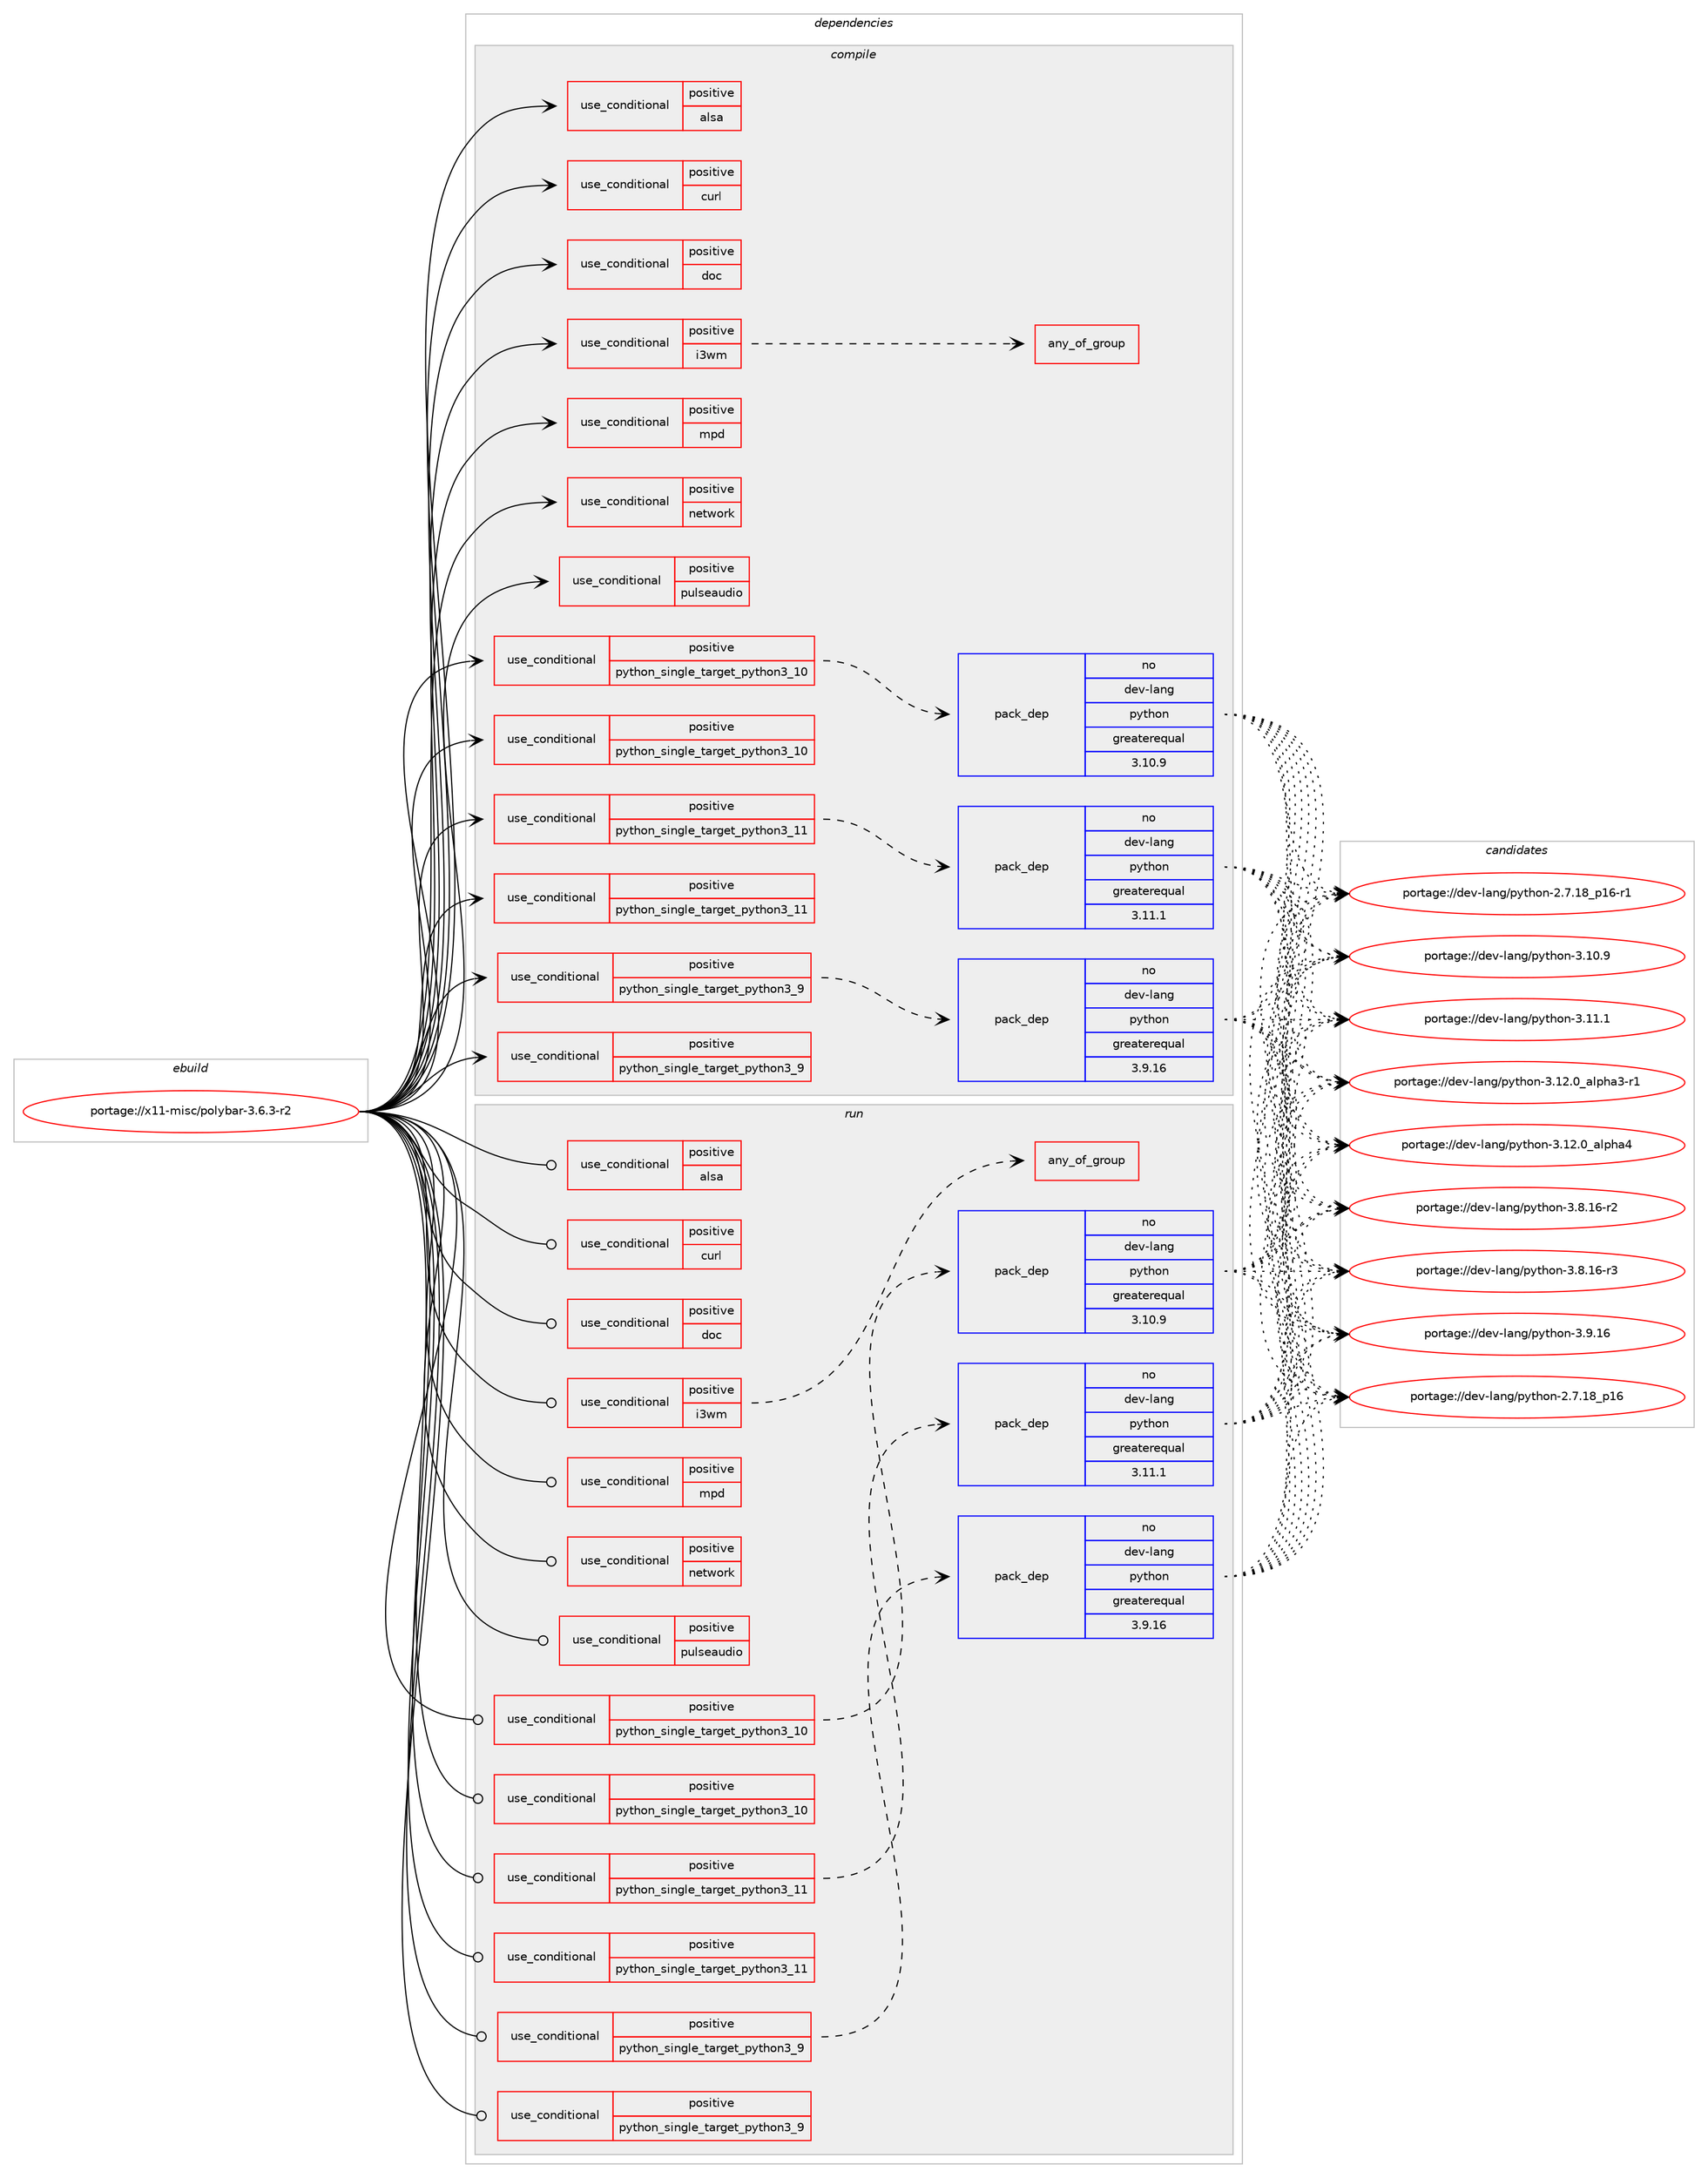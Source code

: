 digraph prolog {

# *************
# Graph options
# *************

newrank=true;
concentrate=true;
compound=true;
graph [rankdir=LR,fontname=Helvetica,fontsize=10,ranksep=1.5];#, ranksep=2.5, nodesep=0.2];
edge  [arrowhead=vee];
node  [fontname=Helvetica,fontsize=10];

# **********
# The ebuild
# **********

subgraph cluster_leftcol {
color=gray;
rank=same;
label=<<i>ebuild</i>>;
id [label="portage://x11-misc/polybar-3.6.3-r2", color=red, width=4, href="../x11-misc/polybar-3.6.3-r2.svg"];
}

# ****************
# The dependencies
# ****************

subgraph cluster_midcol {
color=gray;
label=<<i>dependencies</i>>;
subgraph cluster_compile {
fillcolor="#eeeeee";
style=filled;
label=<<i>compile</i>>;
subgraph cond6397 {
dependency10341 [label=<<TABLE BORDER="0" CELLBORDER="1" CELLSPACING="0" CELLPADDING="4"><TR><TD ROWSPAN="3" CELLPADDING="10">use_conditional</TD></TR><TR><TD>positive</TD></TR><TR><TD>alsa</TD></TR></TABLE>>, shape=none, color=red];
# *** BEGIN UNKNOWN DEPENDENCY TYPE (TODO) ***
# dependency10341 -> package_dependency(portage://x11-misc/polybar-3.6.3-r2,install,no,media-libs,alsa-lib,none,[,,],[],[])
# *** END UNKNOWN DEPENDENCY TYPE (TODO) ***

}
id:e -> dependency10341:w [weight=20,style="solid",arrowhead="vee"];
subgraph cond6398 {
dependency10342 [label=<<TABLE BORDER="0" CELLBORDER="1" CELLSPACING="0" CELLPADDING="4"><TR><TD ROWSPAN="3" CELLPADDING="10">use_conditional</TD></TR><TR><TD>positive</TD></TR><TR><TD>curl</TD></TR></TABLE>>, shape=none, color=red];
# *** BEGIN UNKNOWN DEPENDENCY TYPE (TODO) ***
# dependency10342 -> package_dependency(portage://x11-misc/polybar-3.6.3-r2,install,no,net-misc,curl,none,[,,],[],[])
# *** END UNKNOWN DEPENDENCY TYPE (TODO) ***

}
id:e -> dependency10342:w [weight=20,style="solid",arrowhead="vee"];
subgraph cond6399 {
dependency10343 [label=<<TABLE BORDER="0" CELLBORDER="1" CELLSPACING="0" CELLPADDING="4"><TR><TD ROWSPAN="3" CELLPADDING="10">use_conditional</TD></TR><TR><TD>positive</TD></TR><TR><TD>doc</TD></TR></TABLE>>, shape=none, color=red];
# *** BEGIN UNKNOWN DEPENDENCY TYPE (TODO) ***
# dependency10343 -> package_dependency(portage://x11-misc/polybar-3.6.3-r2,install,no,dev-python,sphinx,none,[,,],[],[])
# *** END UNKNOWN DEPENDENCY TYPE (TODO) ***

}
id:e -> dependency10343:w [weight=20,style="solid",arrowhead="vee"];
subgraph cond6400 {
dependency10344 [label=<<TABLE BORDER="0" CELLBORDER="1" CELLSPACING="0" CELLPADDING="4"><TR><TD ROWSPAN="3" CELLPADDING="10">use_conditional</TD></TR><TR><TD>positive</TD></TR><TR><TD>i3wm</TD></TR></TABLE>>, shape=none, color=red];
# *** BEGIN UNKNOWN DEPENDENCY TYPE (TODO) ***
# dependency10344 -> package_dependency(portage://x11-misc/polybar-3.6.3-r2,install,no,dev-libs,jsoncpp,none,[,,],any_same_slot,[])
# *** END UNKNOWN DEPENDENCY TYPE (TODO) ***

subgraph any120 {
dependency10345 [label=<<TABLE BORDER="0" CELLBORDER="1" CELLSPACING="0" CELLPADDING="4"><TR><TD CELLPADDING="10">any_of_group</TD></TR></TABLE>>, shape=none, color=red];# *** BEGIN UNKNOWN DEPENDENCY TYPE (TODO) ***
# dependency10345 -> package_dependency(portage://x11-misc/polybar-3.6.3-r2,install,no,x11-wm,i3,none,[,,],[],[])
# *** END UNKNOWN DEPENDENCY TYPE (TODO) ***

# *** BEGIN UNKNOWN DEPENDENCY TYPE (TODO) ***
# dependency10345 -> package_dependency(portage://x11-misc/polybar-3.6.3-r2,install,no,x11-wm,i3-gaps,none,[,,],[],[])
# *** END UNKNOWN DEPENDENCY TYPE (TODO) ***

}
dependency10344:e -> dependency10345:w [weight=20,style="dashed",arrowhead="vee"];
}
id:e -> dependency10344:w [weight=20,style="solid",arrowhead="vee"];
subgraph cond6401 {
dependency10346 [label=<<TABLE BORDER="0" CELLBORDER="1" CELLSPACING="0" CELLPADDING="4"><TR><TD ROWSPAN="3" CELLPADDING="10">use_conditional</TD></TR><TR><TD>positive</TD></TR><TR><TD>mpd</TD></TR></TABLE>>, shape=none, color=red];
# *** BEGIN UNKNOWN DEPENDENCY TYPE (TODO) ***
# dependency10346 -> package_dependency(portage://x11-misc/polybar-3.6.3-r2,install,no,media-libs,libmpdclient,none,[,,],[],[])
# *** END UNKNOWN DEPENDENCY TYPE (TODO) ***

}
id:e -> dependency10346:w [weight=20,style="solid",arrowhead="vee"];
subgraph cond6402 {
dependency10347 [label=<<TABLE BORDER="0" CELLBORDER="1" CELLSPACING="0" CELLPADDING="4"><TR><TD ROWSPAN="3" CELLPADDING="10">use_conditional</TD></TR><TR><TD>positive</TD></TR><TR><TD>network</TD></TR></TABLE>>, shape=none, color=red];
# *** BEGIN UNKNOWN DEPENDENCY TYPE (TODO) ***
# dependency10347 -> package_dependency(portage://x11-misc/polybar-3.6.3-r2,install,no,dev-libs,libnl,none,[,,],[slot(3)],[])
# *** END UNKNOWN DEPENDENCY TYPE (TODO) ***

}
id:e -> dependency10347:w [weight=20,style="solid",arrowhead="vee"];
subgraph cond6403 {
dependency10348 [label=<<TABLE BORDER="0" CELLBORDER="1" CELLSPACING="0" CELLPADDING="4"><TR><TD ROWSPAN="3" CELLPADDING="10">use_conditional</TD></TR><TR><TD>positive</TD></TR><TR><TD>pulseaudio</TD></TR></TABLE>>, shape=none, color=red];
# *** BEGIN UNKNOWN DEPENDENCY TYPE (TODO) ***
# dependency10348 -> package_dependency(portage://x11-misc/polybar-3.6.3-r2,install,no,media-sound,pulseaudio,none,[,,],[],[])
# *** END UNKNOWN DEPENDENCY TYPE (TODO) ***

}
id:e -> dependency10348:w [weight=20,style="solid",arrowhead="vee"];
subgraph cond6404 {
dependency10349 [label=<<TABLE BORDER="0" CELLBORDER="1" CELLSPACING="0" CELLPADDING="4"><TR><TD ROWSPAN="3" CELLPADDING="10">use_conditional</TD></TR><TR><TD>positive</TD></TR><TR><TD>python_single_target_python3_10</TD></TR></TABLE>>, shape=none, color=red];
subgraph pack3818 {
dependency10350 [label=<<TABLE BORDER="0" CELLBORDER="1" CELLSPACING="0" CELLPADDING="4" WIDTH="220"><TR><TD ROWSPAN="6" CELLPADDING="30">pack_dep</TD></TR><TR><TD WIDTH="110">no</TD></TR><TR><TD>dev-lang</TD></TR><TR><TD>python</TD></TR><TR><TD>greaterequal</TD></TR><TR><TD>3.10.9</TD></TR></TABLE>>, shape=none, color=blue];
}
dependency10349:e -> dependency10350:w [weight=20,style="dashed",arrowhead="vee"];
}
id:e -> dependency10349:w [weight=20,style="solid",arrowhead="vee"];
subgraph cond6405 {
dependency10351 [label=<<TABLE BORDER="0" CELLBORDER="1" CELLSPACING="0" CELLPADDING="4"><TR><TD ROWSPAN="3" CELLPADDING="10">use_conditional</TD></TR><TR><TD>positive</TD></TR><TR><TD>python_single_target_python3_10</TD></TR></TABLE>>, shape=none, color=red];
# *** BEGIN UNKNOWN DEPENDENCY TYPE (TODO) ***
# dependency10351 -> package_dependency(portage://x11-misc/polybar-3.6.3-r2,install,no,x11-base,xcb-proto,none,[,,],[],[use(enable(python_targets_python3_10),negative)])
# *** END UNKNOWN DEPENDENCY TYPE (TODO) ***

}
id:e -> dependency10351:w [weight=20,style="solid",arrowhead="vee"];
subgraph cond6406 {
dependency10352 [label=<<TABLE BORDER="0" CELLBORDER="1" CELLSPACING="0" CELLPADDING="4"><TR><TD ROWSPAN="3" CELLPADDING="10">use_conditional</TD></TR><TR><TD>positive</TD></TR><TR><TD>python_single_target_python3_11</TD></TR></TABLE>>, shape=none, color=red];
subgraph pack3819 {
dependency10353 [label=<<TABLE BORDER="0" CELLBORDER="1" CELLSPACING="0" CELLPADDING="4" WIDTH="220"><TR><TD ROWSPAN="6" CELLPADDING="30">pack_dep</TD></TR><TR><TD WIDTH="110">no</TD></TR><TR><TD>dev-lang</TD></TR><TR><TD>python</TD></TR><TR><TD>greaterequal</TD></TR><TR><TD>3.11.1</TD></TR></TABLE>>, shape=none, color=blue];
}
dependency10352:e -> dependency10353:w [weight=20,style="dashed",arrowhead="vee"];
}
id:e -> dependency10352:w [weight=20,style="solid",arrowhead="vee"];
subgraph cond6407 {
dependency10354 [label=<<TABLE BORDER="0" CELLBORDER="1" CELLSPACING="0" CELLPADDING="4"><TR><TD ROWSPAN="3" CELLPADDING="10">use_conditional</TD></TR><TR><TD>positive</TD></TR><TR><TD>python_single_target_python3_11</TD></TR></TABLE>>, shape=none, color=red];
# *** BEGIN UNKNOWN DEPENDENCY TYPE (TODO) ***
# dependency10354 -> package_dependency(portage://x11-misc/polybar-3.6.3-r2,install,no,x11-base,xcb-proto,none,[,,],[],[use(enable(python_targets_python3_11),negative)])
# *** END UNKNOWN DEPENDENCY TYPE (TODO) ***

}
id:e -> dependency10354:w [weight=20,style="solid",arrowhead="vee"];
subgraph cond6408 {
dependency10355 [label=<<TABLE BORDER="0" CELLBORDER="1" CELLSPACING="0" CELLPADDING="4"><TR><TD ROWSPAN="3" CELLPADDING="10">use_conditional</TD></TR><TR><TD>positive</TD></TR><TR><TD>python_single_target_python3_9</TD></TR></TABLE>>, shape=none, color=red];
subgraph pack3820 {
dependency10356 [label=<<TABLE BORDER="0" CELLBORDER="1" CELLSPACING="0" CELLPADDING="4" WIDTH="220"><TR><TD ROWSPAN="6" CELLPADDING="30">pack_dep</TD></TR><TR><TD WIDTH="110">no</TD></TR><TR><TD>dev-lang</TD></TR><TR><TD>python</TD></TR><TR><TD>greaterequal</TD></TR><TR><TD>3.9.16</TD></TR></TABLE>>, shape=none, color=blue];
}
dependency10355:e -> dependency10356:w [weight=20,style="dashed",arrowhead="vee"];
}
id:e -> dependency10355:w [weight=20,style="solid",arrowhead="vee"];
subgraph cond6409 {
dependency10357 [label=<<TABLE BORDER="0" CELLBORDER="1" CELLSPACING="0" CELLPADDING="4"><TR><TD ROWSPAN="3" CELLPADDING="10">use_conditional</TD></TR><TR><TD>positive</TD></TR><TR><TD>python_single_target_python3_9</TD></TR></TABLE>>, shape=none, color=red];
# *** BEGIN UNKNOWN DEPENDENCY TYPE (TODO) ***
# dependency10357 -> package_dependency(portage://x11-misc/polybar-3.6.3-r2,install,no,x11-base,xcb-proto,none,[,,],[],[use(enable(python_targets_python3_9),negative)])
# *** END UNKNOWN DEPENDENCY TYPE (TODO) ***

}
id:e -> dependency10357:w [weight=20,style="solid",arrowhead="vee"];
# *** BEGIN UNKNOWN DEPENDENCY TYPE (TODO) ***
# id -> package_dependency(portage://x11-misc/polybar-3.6.3-r2,install,no,dev-libs,libuv,none,[,,],any_same_slot,[])
# *** END UNKNOWN DEPENDENCY TYPE (TODO) ***

# *** BEGIN UNKNOWN DEPENDENCY TYPE (TODO) ***
# id -> package_dependency(portage://x11-misc/polybar-3.6.3-r2,install,no,media-libs,fontconfig,none,[,,],[],[])
# *** END UNKNOWN DEPENDENCY TYPE (TODO) ***

# *** BEGIN UNKNOWN DEPENDENCY TYPE (TODO) ***
# id -> package_dependency(portage://x11-misc/polybar-3.6.3-r2,install,no,media-libs,freetype,none,[,,],[],[])
# *** END UNKNOWN DEPENDENCY TYPE (TODO) ***

# *** BEGIN UNKNOWN DEPENDENCY TYPE (TODO) ***
# id -> package_dependency(portage://x11-misc/polybar-3.6.3-r2,install,no,x11-libs,cairo,none,[,,],[],[use(enable(X),none),use(enable(xcb),positive)])
# *** END UNKNOWN DEPENDENCY TYPE (TODO) ***

# *** BEGIN UNKNOWN DEPENDENCY TYPE (TODO) ***
# id -> package_dependency(portage://x11-misc/polybar-3.6.3-r2,install,no,x11-libs,libxcb,none,[,,],any_same_slot,[])
# *** END UNKNOWN DEPENDENCY TYPE (TODO) ***

# *** BEGIN UNKNOWN DEPENDENCY TYPE (TODO) ***
# id -> package_dependency(portage://x11-misc/polybar-3.6.3-r2,install,no,x11-libs,xcb-util,none,[,,],[],[])
# *** END UNKNOWN DEPENDENCY TYPE (TODO) ***

# *** BEGIN UNKNOWN DEPENDENCY TYPE (TODO) ***
# id -> package_dependency(portage://x11-misc/polybar-3.6.3-r2,install,no,x11-libs,xcb-util-cursor,none,[,,],[],[])
# *** END UNKNOWN DEPENDENCY TYPE (TODO) ***

# *** BEGIN UNKNOWN DEPENDENCY TYPE (TODO) ***
# id -> package_dependency(portage://x11-misc/polybar-3.6.3-r2,install,no,x11-libs,xcb-util-image,none,[,,],[],[])
# *** END UNKNOWN DEPENDENCY TYPE (TODO) ***

# *** BEGIN UNKNOWN DEPENDENCY TYPE (TODO) ***
# id -> package_dependency(portage://x11-misc/polybar-3.6.3-r2,install,no,x11-libs,xcb-util-wm,none,[,,],[],[])
# *** END UNKNOWN DEPENDENCY TYPE (TODO) ***

# *** BEGIN UNKNOWN DEPENDENCY TYPE (TODO) ***
# id -> package_dependency(portage://x11-misc/polybar-3.6.3-r2,install,no,x11-libs,xcb-util-xrm,none,[,,],[],[])
# *** END UNKNOWN DEPENDENCY TYPE (TODO) ***

}
subgraph cluster_compileandrun {
fillcolor="#eeeeee";
style=filled;
label=<<i>compile and run</i>>;
}
subgraph cluster_run {
fillcolor="#eeeeee";
style=filled;
label=<<i>run</i>>;
subgraph cond6410 {
dependency10358 [label=<<TABLE BORDER="0" CELLBORDER="1" CELLSPACING="0" CELLPADDING="4"><TR><TD ROWSPAN="3" CELLPADDING="10">use_conditional</TD></TR><TR><TD>positive</TD></TR><TR><TD>alsa</TD></TR></TABLE>>, shape=none, color=red];
# *** BEGIN UNKNOWN DEPENDENCY TYPE (TODO) ***
# dependency10358 -> package_dependency(portage://x11-misc/polybar-3.6.3-r2,run,no,media-libs,alsa-lib,none,[,,],[],[])
# *** END UNKNOWN DEPENDENCY TYPE (TODO) ***

}
id:e -> dependency10358:w [weight=20,style="solid",arrowhead="odot"];
subgraph cond6411 {
dependency10359 [label=<<TABLE BORDER="0" CELLBORDER="1" CELLSPACING="0" CELLPADDING="4"><TR><TD ROWSPAN="3" CELLPADDING="10">use_conditional</TD></TR><TR><TD>positive</TD></TR><TR><TD>curl</TD></TR></TABLE>>, shape=none, color=red];
# *** BEGIN UNKNOWN DEPENDENCY TYPE (TODO) ***
# dependency10359 -> package_dependency(portage://x11-misc/polybar-3.6.3-r2,run,no,net-misc,curl,none,[,,],[],[])
# *** END UNKNOWN DEPENDENCY TYPE (TODO) ***

}
id:e -> dependency10359:w [weight=20,style="solid",arrowhead="odot"];
subgraph cond6412 {
dependency10360 [label=<<TABLE BORDER="0" CELLBORDER="1" CELLSPACING="0" CELLPADDING="4"><TR><TD ROWSPAN="3" CELLPADDING="10">use_conditional</TD></TR><TR><TD>positive</TD></TR><TR><TD>doc</TD></TR></TABLE>>, shape=none, color=red];
# *** BEGIN UNKNOWN DEPENDENCY TYPE (TODO) ***
# dependency10360 -> package_dependency(portage://x11-misc/polybar-3.6.3-r2,run,no,dev-python,sphinx,none,[,,],[],[])
# *** END UNKNOWN DEPENDENCY TYPE (TODO) ***

}
id:e -> dependency10360:w [weight=20,style="solid",arrowhead="odot"];
subgraph cond6413 {
dependency10361 [label=<<TABLE BORDER="0" CELLBORDER="1" CELLSPACING="0" CELLPADDING="4"><TR><TD ROWSPAN="3" CELLPADDING="10">use_conditional</TD></TR><TR><TD>positive</TD></TR><TR><TD>i3wm</TD></TR></TABLE>>, shape=none, color=red];
# *** BEGIN UNKNOWN DEPENDENCY TYPE (TODO) ***
# dependency10361 -> package_dependency(portage://x11-misc/polybar-3.6.3-r2,run,no,dev-libs,jsoncpp,none,[,,],any_same_slot,[])
# *** END UNKNOWN DEPENDENCY TYPE (TODO) ***

subgraph any121 {
dependency10362 [label=<<TABLE BORDER="0" CELLBORDER="1" CELLSPACING="0" CELLPADDING="4"><TR><TD CELLPADDING="10">any_of_group</TD></TR></TABLE>>, shape=none, color=red];# *** BEGIN UNKNOWN DEPENDENCY TYPE (TODO) ***
# dependency10362 -> package_dependency(portage://x11-misc/polybar-3.6.3-r2,run,no,x11-wm,i3,none,[,,],[],[])
# *** END UNKNOWN DEPENDENCY TYPE (TODO) ***

# *** BEGIN UNKNOWN DEPENDENCY TYPE (TODO) ***
# dependency10362 -> package_dependency(portage://x11-misc/polybar-3.6.3-r2,run,no,x11-wm,i3-gaps,none,[,,],[],[])
# *** END UNKNOWN DEPENDENCY TYPE (TODO) ***

}
dependency10361:e -> dependency10362:w [weight=20,style="dashed",arrowhead="vee"];
}
id:e -> dependency10361:w [weight=20,style="solid",arrowhead="odot"];
subgraph cond6414 {
dependency10363 [label=<<TABLE BORDER="0" CELLBORDER="1" CELLSPACING="0" CELLPADDING="4"><TR><TD ROWSPAN="3" CELLPADDING="10">use_conditional</TD></TR><TR><TD>positive</TD></TR><TR><TD>mpd</TD></TR></TABLE>>, shape=none, color=red];
# *** BEGIN UNKNOWN DEPENDENCY TYPE (TODO) ***
# dependency10363 -> package_dependency(portage://x11-misc/polybar-3.6.3-r2,run,no,media-libs,libmpdclient,none,[,,],[],[])
# *** END UNKNOWN DEPENDENCY TYPE (TODO) ***

}
id:e -> dependency10363:w [weight=20,style="solid",arrowhead="odot"];
subgraph cond6415 {
dependency10364 [label=<<TABLE BORDER="0" CELLBORDER="1" CELLSPACING="0" CELLPADDING="4"><TR><TD ROWSPAN="3" CELLPADDING="10">use_conditional</TD></TR><TR><TD>positive</TD></TR><TR><TD>network</TD></TR></TABLE>>, shape=none, color=red];
# *** BEGIN UNKNOWN DEPENDENCY TYPE (TODO) ***
# dependency10364 -> package_dependency(portage://x11-misc/polybar-3.6.3-r2,run,no,dev-libs,libnl,none,[,,],[slot(3)],[])
# *** END UNKNOWN DEPENDENCY TYPE (TODO) ***

}
id:e -> dependency10364:w [weight=20,style="solid",arrowhead="odot"];
subgraph cond6416 {
dependency10365 [label=<<TABLE BORDER="0" CELLBORDER="1" CELLSPACING="0" CELLPADDING="4"><TR><TD ROWSPAN="3" CELLPADDING="10">use_conditional</TD></TR><TR><TD>positive</TD></TR><TR><TD>pulseaudio</TD></TR></TABLE>>, shape=none, color=red];
# *** BEGIN UNKNOWN DEPENDENCY TYPE (TODO) ***
# dependency10365 -> package_dependency(portage://x11-misc/polybar-3.6.3-r2,run,no,media-sound,pulseaudio,none,[,,],[],[])
# *** END UNKNOWN DEPENDENCY TYPE (TODO) ***

}
id:e -> dependency10365:w [weight=20,style="solid",arrowhead="odot"];
subgraph cond6417 {
dependency10366 [label=<<TABLE BORDER="0" CELLBORDER="1" CELLSPACING="0" CELLPADDING="4"><TR><TD ROWSPAN="3" CELLPADDING="10">use_conditional</TD></TR><TR><TD>positive</TD></TR><TR><TD>python_single_target_python3_10</TD></TR></TABLE>>, shape=none, color=red];
subgraph pack3821 {
dependency10367 [label=<<TABLE BORDER="0" CELLBORDER="1" CELLSPACING="0" CELLPADDING="4" WIDTH="220"><TR><TD ROWSPAN="6" CELLPADDING="30">pack_dep</TD></TR><TR><TD WIDTH="110">no</TD></TR><TR><TD>dev-lang</TD></TR><TR><TD>python</TD></TR><TR><TD>greaterequal</TD></TR><TR><TD>3.10.9</TD></TR></TABLE>>, shape=none, color=blue];
}
dependency10366:e -> dependency10367:w [weight=20,style="dashed",arrowhead="vee"];
}
id:e -> dependency10366:w [weight=20,style="solid",arrowhead="odot"];
subgraph cond6418 {
dependency10368 [label=<<TABLE BORDER="0" CELLBORDER="1" CELLSPACING="0" CELLPADDING="4"><TR><TD ROWSPAN="3" CELLPADDING="10">use_conditional</TD></TR><TR><TD>positive</TD></TR><TR><TD>python_single_target_python3_10</TD></TR></TABLE>>, shape=none, color=red];
# *** BEGIN UNKNOWN DEPENDENCY TYPE (TODO) ***
# dependency10368 -> package_dependency(portage://x11-misc/polybar-3.6.3-r2,run,no,x11-base,xcb-proto,none,[,,],[],[use(enable(python_targets_python3_10),negative)])
# *** END UNKNOWN DEPENDENCY TYPE (TODO) ***

}
id:e -> dependency10368:w [weight=20,style="solid",arrowhead="odot"];
subgraph cond6419 {
dependency10369 [label=<<TABLE BORDER="0" CELLBORDER="1" CELLSPACING="0" CELLPADDING="4"><TR><TD ROWSPAN="3" CELLPADDING="10">use_conditional</TD></TR><TR><TD>positive</TD></TR><TR><TD>python_single_target_python3_11</TD></TR></TABLE>>, shape=none, color=red];
subgraph pack3822 {
dependency10370 [label=<<TABLE BORDER="0" CELLBORDER="1" CELLSPACING="0" CELLPADDING="4" WIDTH="220"><TR><TD ROWSPAN="6" CELLPADDING="30">pack_dep</TD></TR><TR><TD WIDTH="110">no</TD></TR><TR><TD>dev-lang</TD></TR><TR><TD>python</TD></TR><TR><TD>greaterequal</TD></TR><TR><TD>3.11.1</TD></TR></TABLE>>, shape=none, color=blue];
}
dependency10369:e -> dependency10370:w [weight=20,style="dashed",arrowhead="vee"];
}
id:e -> dependency10369:w [weight=20,style="solid",arrowhead="odot"];
subgraph cond6420 {
dependency10371 [label=<<TABLE BORDER="0" CELLBORDER="1" CELLSPACING="0" CELLPADDING="4"><TR><TD ROWSPAN="3" CELLPADDING="10">use_conditional</TD></TR><TR><TD>positive</TD></TR><TR><TD>python_single_target_python3_11</TD></TR></TABLE>>, shape=none, color=red];
# *** BEGIN UNKNOWN DEPENDENCY TYPE (TODO) ***
# dependency10371 -> package_dependency(portage://x11-misc/polybar-3.6.3-r2,run,no,x11-base,xcb-proto,none,[,,],[],[use(enable(python_targets_python3_11),negative)])
# *** END UNKNOWN DEPENDENCY TYPE (TODO) ***

}
id:e -> dependency10371:w [weight=20,style="solid",arrowhead="odot"];
subgraph cond6421 {
dependency10372 [label=<<TABLE BORDER="0" CELLBORDER="1" CELLSPACING="0" CELLPADDING="4"><TR><TD ROWSPAN="3" CELLPADDING="10">use_conditional</TD></TR><TR><TD>positive</TD></TR><TR><TD>python_single_target_python3_9</TD></TR></TABLE>>, shape=none, color=red];
subgraph pack3823 {
dependency10373 [label=<<TABLE BORDER="0" CELLBORDER="1" CELLSPACING="0" CELLPADDING="4" WIDTH="220"><TR><TD ROWSPAN="6" CELLPADDING="30">pack_dep</TD></TR><TR><TD WIDTH="110">no</TD></TR><TR><TD>dev-lang</TD></TR><TR><TD>python</TD></TR><TR><TD>greaterequal</TD></TR><TR><TD>3.9.16</TD></TR></TABLE>>, shape=none, color=blue];
}
dependency10372:e -> dependency10373:w [weight=20,style="dashed",arrowhead="vee"];
}
id:e -> dependency10372:w [weight=20,style="solid",arrowhead="odot"];
subgraph cond6422 {
dependency10374 [label=<<TABLE BORDER="0" CELLBORDER="1" CELLSPACING="0" CELLPADDING="4"><TR><TD ROWSPAN="3" CELLPADDING="10">use_conditional</TD></TR><TR><TD>positive</TD></TR><TR><TD>python_single_target_python3_9</TD></TR></TABLE>>, shape=none, color=red];
# *** BEGIN UNKNOWN DEPENDENCY TYPE (TODO) ***
# dependency10374 -> package_dependency(portage://x11-misc/polybar-3.6.3-r2,run,no,x11-base,xcb-proto,none,[,,],[],[use(enable(python_targets_python3_9),negative)])
# *** END UNKNOWN DEPENDENCY TYPE (TODO) ***

}
id:e -> dependency10374:w [weight=20,style="solid",arrowhead="odot"];
# *** BEGIN UNKNOWN DEPENDENCY TYPE (TODO) ***
# id -> package_dependency(portage://x11-misc/polybar-3.6.3-r2,run,no,dev-libs,libuv,none,[,,],any_same_slot,[])
# *** END UNKNOWN DEPENDENCY TYPE (TODO) ***

# *** BEGIN UNKNOWN DEPENDENCY TYPE (TODO) ***
# id -> package_dependency(portage://x11-misc/polybar-3.6.3-r2,run,no,media-libs,fontconfig,none,[,,],[],[])
# *** END UNKNOWN DEPENDENCY TYPE (TODO) ***

# *** BEGIN UNKNOWN DEPENDENCY TYPE (TODO) ***
# id -> package_dependency(portage://x11-misc/polybar-3.6.3-r2,run,no,media-libs,freetype,none,[,,],[],[])
# *** END UNKNOWN DEPENDENCY TYPE (TODO) ***

# *** BEGIN UNKNOWN DEPENDENCY TYPE (TODO) ***
# id -> package_dependency(portage://x11-misc/polybar-3.6.3-r2,run,no,x11-libs,cairo,none,[,,],[],[use(enable(X),none),use(enable(xcb),positive)])
# *** END UNKNOWN DEPENDENCY TYPE (TODO) ***

# *** BEGIN UNKNOWN DEPENDENCY TYPE (TODO) ***
# id -> package_dependency(portage://x11-misc/polybar-3.6.3-r2,run,no,x11-libs,libxcb,none,[,,],any_same_slot,[])
# *** END UNKNOWN DEPENDENCY TYPE (TODO) ***

# *** BEGIN UNKNOWN DEPENDENCY TYPE (TODO) ***
# id -> package_dependency(portage://x11-misc/polybar-3.6.3-r2,run,no,x11-libs,xcb-util,none,[,,],[],[])
# *** END UNKNOWN DEPENDENCY TYPE (TODO) ***

# *** BEGIN UNKNOWN DEPENDENCY TYPE (TODO) ***
# id -> package_dependency(portage://x11-misc/polybar-3.6.3-r2,run,no,x11-libs,xcb-util-cursor,none,[,,],[],[])
# *** END UNKNOWN DEPENDENCY TYPE (TODO) ***

# *** BEGIN UNKNOWN DEPENDENCY TYPE (TODO) ***
# id -> package_dependency(portage://x11-misc/polybar-3.6.3-r2,run,no,x11-libs,xcb-util-image,none,[,,],[],[])
# *** END UNKNOWN DEPENDENCY TYPE (TODO) ***

# *** BEGIN UNKNOWN DEPENDENCY TYPE (TODO) ***
# id -> package_dependency(portage://x11-misc/polybar-3.6.3-r2,run,no,x11-libs,xcb-util-wm,none,[,,],[],[])
# *** END UNKNOWN DEPENDENCY TYPE (TODO) ***

# *** BEGIN UNKNOWN DEPENDENCY TYPE (TODO) ***
# id -> package_dependency(portage://x11-misc/polybar-3.6.3-r2,run,no,x11-libs,xcb-util-xrm,none,[,,],[],[])
# *** END UNKNOWN DEPENDENCY TYPE (TODO) ***

}
}

# **************
# The candidates
# **************

subgraph cluster_choices {
rank=same;
color=gray;
label=<<i>candidates</i>>;

subgraph choice3818 {
color=black;
nodesep=1;
choice10010111845108971101034711212111610411111045504655464956951124954 [label="portage://dev-lang/python-2.7.18_p16", color=red, width=4,href="../dev-lang/python-2.7.18_p16.svg"];
choice100101118451089711010347112121116104111110455046554649569511249544511449 [label="portage://dev-lang/python-2.7.18_p16-r1", color=red, width=4,href="../dev-lang/python-2.7.18_p16-r1.svg"];
choice10010111845108971101034711212111610411111045514649484657 [label="portage://dev-lang/python-3.10.9", color=red, width=4,href="../dev-lang/python-3.10.9.svg"];
choice10010111845108971101034711212111610411111045514649494649 [label="portage://dev-lang/python-3.11.1", color=red, width=4,href="../dev-lang/python-3.11.1.svg"];
choice10010111845108971101034711212111610411111045514649504648959710811210497514511449 [label="portage://dev-lang/python-3.12.0_alpha3-r1", color=red, width=4,href="../dev-lang/python-3.12.0_alpha3-r1.svg"];
choice1001011184510897110103471121211161041111104551464950464895971081121049752 [label="portage://dev-lang/python-3.12.0_alpha4", color=red, width=4,href="../dev-lang/python-3.12.0_alpha4.svg"];
choice100101118451089711010347112121116104111110455146564649544511450 [label="portage://dev-lang/python-3.8.16-r2", color=red, width=4,href="../dev-lang/python-3.8.16-r2.svg"];
choice100101118451089711010347112121116104111110455146564649544511451 [label="portage://dev-lang/python-3.8.16-r3", color=red, width=4,href="../dev-lang/python-3.8.16-r3.svg"];
choice10010111845108971101034711212111610411111045514657464954 [label="portage://dev-lang/python-3.9.16", color=red, width=4,href="../dev-lang/python-3.9.16.svg"];
dependency10350:e -> choice10010111845108971101034711212111610411111045504655464956951124954:w [style=dotted,weight="100"];
dependency10350:e -> choice100101118451089711010347112121116104111110455046554649569511249544511449:w [style=dotted,weight="100"];
dependency10350:e -> choice10010111845108971101034711212111610411111045514649484657:w [style=dotted,weight="100"];
dependency10350:e -> choice10010111845108971101034711212111610411111045514649494649:w [style=dotted,weight="100"];
dependency10350:e -> choice10010111845108971101034711212111610411111045514649504648959710811210497514511449:w [style=dotted,weight="100"];
dependency10350:e -> choice1001011184510897110103471121211161041111104551464950464895971081121049752:w [style=dotted,weight="100"];
dependency10350:e -> choice100101118451089711010347112121116104111110455146564649544511450:w [style=dotted,weight="100"];
dependency10350:e -> choice100101118451089711010347112121116104111110455146564649544511451:w [style=dotted,weight="100"];
dependency10350:e -> choice10010111845108971101034711212111610411111045514657464954:w [style=dotted,weight="100"];
}
subgraph choice3819 {
color=black;
nodesep=1;
choice10010111845108971101034711212111610411111045504655464956951124954 [label="portage://dev-lang/python-2.7.18_p16", color=red, width=4,href="../dev-lang/python-2.7.18_p16.svg"];
choice100101118451089711010347112121116104111110455046554649569511249544511449 [label="portage://dev-lang/python-2.7.18_p16-r1", color=red, width=4,href="../dev-lang/python-2.7.18_p16-r1.svg"];
choice10010111845108971101034711212111610411111045514649484657 [label="portage://dev-lang/python-3.10.9", color=red, width=4,href="../dev-lang/python-3.10.9.svg"];
choice10010111845108971101034711212111610411111045514649494649 [label="portage://dev-lang/python-3.11.1", color=red, width=4,href="../dev-lang/python-3.11.1.svg"];
choice10010111845108971101034711212111610411111045514649504648959710811210497514511449 [label="portage://dev-lang/python-3.12.0_alpha3-r1", color=red, width=4,href="../dev-lang/python-3.12.0_alpha3-r1.svg"];
choice1001011184510897110103471121211161041111104551464950464895971081121049752 [label="portage://dev-lang/python-3.12.0_alpha4", color=red, width=4,href="../dev-lang/python-3.12.0_alpha4.svg"];
choice100101118451089711010347112121116104111110455146564649544511450 [label="portage://dev-lang/python-3.8.16-r2", color=red, width=4,href="../dev-lang/python-3.8.16-r2.svg"];
choice100101118451089711010347112121116104111110455146564649544511451 [label="portage://dev-lang/python-3.8.16-r3", color=red, width=4,href="../dev-lang/python-3.8.16-r3.svg"];
choice10010111845108971101034711212111610411111045514657464954 [label="portage://dev-lang/python-3.9.16", color=red, width=4,href="../dev-lang/python-3.9.16.svg"];
dependency10353:e -> choice10010111845108971101034711212111610411111045504655464956951124954:w [style=dotted,weight="100"];
dependency10353:e -> choice100101118451089711010347112121116104111110455046554649569511249544511449:w [style=dotted,weight="100"];
dependency10353:e -> choice10010111845108971101034711212111610411111045514649484657:w [style=dotted,weight="100"];
dependency10353:e -> choice10010111845108971101034711212111610411111045514649494649:w [style=dotted,weight="100"];
dependency10353:e -> choice10010111845108971101034711212111610411111045514649504648959710811210497514511449:w [style=dotted,weight="100"];
dependency10353:e -> choice1001011184510897110103471121211161041111104551464950464895971081121049752:w [style=dotted,weight="100"];
dependency10353:e -> choice100101118451089711010347112121116104111110455146564649544511450:w [style=dotted,weight="100"];
dependency10353:e -> choice100101118451089711010347112121116104111110455146564649544511451:w [style=dotted,weight="100"];
dependency10353:e -> choice10010111845108971101034711212111610411111045514657464954:w [style=dotted,weight="100"];
}
subgraph choice3820 {
color=black;
nodesep=1;
choice10010111845108971101034711212111610411111045504655464956951124954 [label="portage://dev-lang/python-2.7.18_p16", color=red, width=4,href="../dev-lang/python-2.7.18_p16.svg"];
choice100101118451089711010347112121116104111110455046554649569511249544511449 [label="portage://dev-lang/python-2.7.18_p16-r1", color=red, width=4,href="../dev-lang/python-2.7.18_p16-r1.svg"];
choice10010111845108971101034711212111610411111045514649484657 [label="portage://dev-lang/python-3.10.9", color=red, width=4,href="../dev-lang/python-3.10.9.svg"];
choice10010111845108971101034711212111610411111045514649494649 [label="portage://dev-lang/python-3.11.1", color=red, width=4,href="../dev-lang/python-3.11.1.svg"];
choice10010111845108971101034711212111610411111045514649504648959710811210497514511449 [label="portage://dev-lang/python-3.12.0_alpha3-r1", color=red, width=4,href="../dev-lang/python-3.12.0_alpha3-r1.svg"];
choice1001011184510897110103471121211161041111104551464950464895971081121049752 [label="portage://dev-lang/python-3.12.0_alpha4", color=red, width=4,href="../dev-lang/python-3.12.0_alpha4.svg"];
choice100101118451089711010347112121116104111110455146564649544511450 [label="portage://dev-lang/python-3.8.16-r2", color=red, width=4,href="../dev-lang/python-3.8.16-r2.svg"];
choice100101118451089711010347112121116104111110455146564649544511451 [label="portage://dev-lang/python-3.8.16-r3", color=red, width=4,href="../dev-lang/python-3.8.16-r3.svg"];
choice10010111845108971101034711212111610411111045514657464954 [label="portage://dev-lang/python-3.9.16", color=red, width=4,href="../dev-lang/python-3.9.16.svg"];
dependency10356:e -> choice10010111845108971101034711212111610411111045504655464956951124954:w [style=dotted,weight="100"];
dependency10356:e -> choice100101118451089711010347112121116104111110455046554649569511249544511449:w [style=dotted,weight="100"];
dependency10356:e -> choice10010111845108971101034711212111610411111045514649484657:w [style=dotted,weight="100"];
dependency10356:e -> choice10010111845108971101034711212111610411111045514649494649:w [style=dotted,weight="100"];
dependency10356:e -> choice10010111845108971101034711212111610411111045514649504648959710811210497514511449:w [style=dotted,weight="100"];
dependency10356:e -> choice1001011184510897110103471121211161041111104551464950464895971081121049752:w [style=dotted,weight="100"];
dependency10356:e -> choice100101118451089711010347112121116104111110455146564649544511450:w [style=dotted,weight="100"];
dependency10356:e -> choice100101118451089711010347112121116104111110455146564649544511451:w [style=dotted,weight="100"];
dependency10356:e -> choice10010111845108971101034711212111610411111045514657464954:w [style=dotted,weight="100"];
}
subgraph choice3821 {
color=black;
nodesep=1;
choice10010111845108971101034711212111610411111045504655464956951124954 [label="portage://dev-lang/python-2.7.18_p16", color=red, width=4,href="../dev-lang/python-2.7.18_p16.svg"];
choice100101118451089711010347112121116104111110455046554649569511249544511449 [label="portage://dev-lang/python-2.7.18_p16-r1", color=red, width=4,href="../dev-lang/python-2.7.18_p16-r1.svg"];
choice10010111845108971101034711212111610411111045514649484657 [label="portage://dev-lang/python-3.10.9", color=red, width=4,href="../dev-lang/python-3.10.9.svg"];
choice10010111845108971101034711212111610411111045514649494649 [label="portage://dev-lang/python-3.11.1", color=red, width=4,href="../dev-lang/python-3.11.1.svg"];
choice10010111845108971101034711212111610411111045514649504648959710811210497514511449 [label="portage://dev-lang/python-3.12.0_alpha3-r1", color=red, width=4,href="../dev-lang/python-3.12.0_alpha3-r1.svg"];
choice1001011184510897110103471121211161041111104551464950464895971081121049752 [label="portage://dev-lang/python-3.12.0_alpha4", color=red, width=4,href="../dev-lang/python-3.12.0_alpha4.svg"];
choice100101118451089711010347112121116104111110455146564649544511450 [label="portage://dev-lang/python-3.8.16-r2", color=red, width=4,href="../dev-lang/python-3.8.16-r2.svg"];
choice100101118451089711010347112121116104111110455146564649544511451 [label="portage://dev-lang/python-3.8.16-r3", color=red, width=4,href="../dev-lang/python-3.8.16-r3.svg"];
choice10010111845108971101034711212111610411111045514657464954 [label="portage://dev-lang/python-3.9.16", color=red, width=4,href="../dev-lang/python-3.9.16.svg"];
dependency10367:e -> choice10010111845108971101034711212111610411111045504655464956951124954:w [style=dotted,weight="100"];
dependency10367:e -> choice100101118451089711010347112121116104111110455046554649569511249544511449:w [style=dotted,weight="100"];
dependency10367:e -> choice10010111845108971101034711212111610411111045514649484657:w [style=dotted,weight="100"];
dependency10367:e -> choice10010111845108971101034711212111610411111045514649494649:w [style=dotted,weight="100"];
dependency10367:e -> choice10010111845108971101034711212111610411111045514649504648959710811210497514511449:w [style=dotted,weight="100"];
dependency10367:e -> choice1001011184510897110103471121211161041111104551464950464895971081121049752:w [style=dotted,weight="100"];
dependency10367:e -> choice100101118451089711010347112121116104111110455146564649544511450:w [style=dotted,weight="100"];
dependency10367:e -> choice100101118451089711010347112121116104111110455146564649544511451:w [style=dotted,weight="100"];
dependency10367:e -> choice10010111845108971101034711212111610411111045514657464954:w [style=dotted,weight="100"];
}
subgraph choice3822 {
color=black;
nodesep=1;
choice10010111845108971101034711212111610411111045504655464956951124954 [label="portage://dev-lang/python-2.7.18_p16", color=red, width=4,href="../dev-lang/python-2.7.18_p16.svg"];
choice100101118451089711010347112121116104111110455046554649569511249544511449 [label="portage://dev-lang/python-2.7.18_p16-r1", color=red, width=4,href="../dev-lang/python-2.7.18_p16-r1.svg"];
choice10010111845108971101034711212111610411111045514649484657 [label="portage://dev-lang/python-3.10.9", color=red, width=4,href="../dev-lang/python-3.10.9.svg"];
choice10010111845108971101034711212111610411111045514649494649 [label="portage://dev-lang/python-3.11.1", color=red, width=4,href="../dev-lang/python-3.11.1.svg"];
choice10010111845108971101034711212111610411111045514649504648959710811210497514511449 [label="portage://dev-lang/python-3.12.0_alpha3-r1", color=red, width=4,href="../dev-lang/python-3.12.0_alpha3-r1.svg"];
choice1001011184510897110103471121211161041111104551464950464895971081121049752 [label="portage://dev-lang/python-3.12.0_alpha4", color=red, width=4,href="../dev-lang/python-3.12.0_alpha4.svg"];
choice100101118451089711010347112121116104111110455146564649544511450 [label="portage://dev-lang/python-3.8.16-r2", color=red, width=4,href="../dev-lang/python-3.8.16-r2.svg"];
choice100101118451089711010347112121116104111110455146564649544511451 [label="portage://dev-lang/python-3.8.16-r3", color=red, width=4,href="../dev-lang/python-3.8.16-r3.svg"];
choice10010111845108971101034711212111610411111045514657464954 [label="portage://dev-lang/python-3.9.16", color=red, width=4,href="../dev-lang/python-3.9.16.svg"];
dependency10370:e -> choice10010111845108971101034711212111610411111045504655464956951124954:w [style=dotted,weight="100"];
dependency10370:e -> choice100101118451089711010347112121116104111110455046554649569511249544511449:w [style=dotted,weight="100"];
dependency10370:e -> choice10010111845108971101034711212111610411111045514649484657:w [style=dotted,weight="100"];
dependency10370:e -> choice10010111845108971101034711212111610411111045514649494649:w [style=dotted,weight="100"];
dependency10370:e -> choice10010111845108971101034711212111610411111045514649504648959710811210497514511449:w [style=dotted,weight="100"];
dependency10370:e -> choice1001011184510897110103471121211161041111104551464950464895971081121049752:w [style=dotted,weight="100"];
dependency10370:e -> choice100101118451089711010347112121116104111110455146564649544511450:w [style=dotted,weight="100"];
dependency10370:e -> choice100101118451089711010347112121116104111110455146564649544511451:w [style=dotted,weight="100"];
dependency10370:e -> choice10010111845108971101034711212111610411111045514657464954:w [style=dotted,weight="100"];
}
subgraph choice3823 {
color=black;
nodesep=1;
choice10010111845108971101034711212111610411111045504655464956951124954 [label="portage://dev-lang/python-2.7.18_p16", color=red, width=4,href="../dev-lang/python-2.7.18_p16.svg"];
choice100101118451089711010347112121116104111110455046554649569511249544511449 [label="portage://dev-lang/python-2.7.18_p16-r1", color=red, width=4,href="../dev-lang/python-2.7.18_p16-r1.svg"];
choice10010111845108971101034711212111610411111045514649484657 [label="portage://dev-lang/python-3.10.9", color=red, width=4,href="../dev-lang/python-3.10.9.svg"];
choice10010111845108971101034711212111610411111045514649494649 [label="portage://dev-lang/python-3.11.1", color=red, width=4,href="../dev-lang/python-3.11.1.svg"];
choice10010111845108971101034711212111610411111045514649504648959710811210497514511449 [label="portage://dev-lang/python-3.12.0_alpha3-r1", color=red, width=4,href="../dev-lang/python-3.12.0_alpha3-r1.svg"];
choice1001011184510897110103471121211161041111104551464950464895971081121049752 [label="portage://dev-lang/python-3.12.0_alpha4", color=red, width=4,href="../dev-lang/python-3.12.0_alpha4.svg"];
choice100101118451089711010347112121116104111110455146564649544511450 [label="portage://dev-lang/python-3.8.16-r2", color=red, width=4,href="../dev-lang/python-3.8.16-r2.svg"];
choice100101118451089711010347112121116104111110455146564649544511451 [label="portage://dev-lang/python-3.8.16-r3", color=red, width=4,href="../dev-lang/python-3.8.16-r3.svg"];
choice10010111845108971101034711212111610411111045514657464954 [label="portage://dev-lang/python-3.9.16", color=red, width=4,href="../dev-lang/python-3.9.16.svg"];
dependency10373:e -> choice10010111845108971101034711212111610411111045504655464956951124954:w [style=dotted,weight="100"];
dependency10373:e -> choice100101118451089711010347112121116104111110455046554649569511249544511449:w [style=dotted,weight="100"];
dependency10373:e -> choice10010111845108971101034711212111610411111045514649484657:w [style=dotted,weight="100"];
dependency10373:e -> choice10010111845108971101034711212111610411111045514649494649:w [style=dotted,weight="100"];
dependency10373:e -> choice10010111845108971101034711212111610411111045514649504648959710811210497514511449:w [style=dotted,weight="100"];
dependency10373:e -> choice1001011184510897110103471121211161041111104551464950464895971081121049752:w [style=dotted,weight="100"];
dependency10373:e -> choice100101118451089711010347112121116104111110455146564649544511450:w [style=dotted,weight="100"];
dependency10373:e -> choice100101118451089711010347112121116104111110455146564649544511451:w [style=dotted,weight="100"];
dependency10373:e -> choice10010111845108971101034711212111610411111045514657464954:w [style=dotted,weight="100"];
}
}

}

